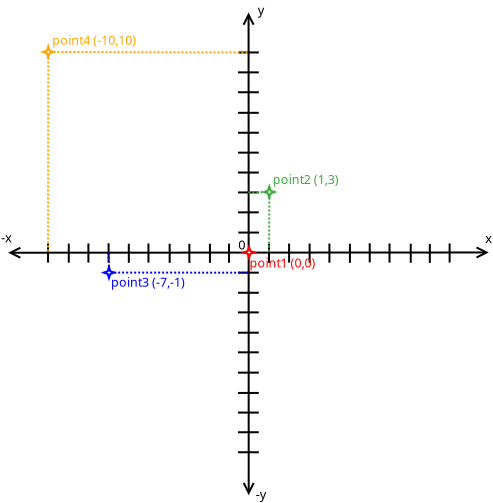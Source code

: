<?xml version="1.0" encoding="UTF-8"?>
<dia:diagram xmlns:dia="http://www.lysator.liu.se/~alla/dia/">
  <dia:layer name="Arrière-plan" visible="true" active="true">
    <dia:object type="Standard - Line" version="0" id="O0">
      <dia:attribute name="obj_pos">
        <dia:point val="37.997,-0.004"/>
      </dia:attribute>
      <dia:attribute name="obj_bb">
        <dia:rectangle val="37.666,-0.054;38.333,24.179"/>
      </dia:attribute>
      <dia:attribute name="conn_endpoints">
        <dia:point val="37.997,-0.004"/>
        <dia:point val="38.003,24.129"/>
      </dia:attribute>
      <dia:attribute name="numcp">
        <dia:int val="1"/>
      </dia:attribute>
      <dia:attribute name="start_arrow">
        <dia:enum val="1"/>
      </dia:attribute>
      <dia:attribute name="start_arrow_length">
        <dia:real val="0.5"/>
      </dia:attribute>
      <dia:attribute name="start_arrow_width">
        <dia:real val="0.5"/>
      </dia:attribute>
      <dia:attribute name="end_arrow">
        <dia:enum val="1"/>
      </dia:attribute>
      <dia:attribute name="end_arrow_length">
        <dia:real val="0.5"/>
      </dia:attribute>
      <dia:attribute name="end_arrow_width">
        <dia:real val="0.5"/>
      </dia:attribute>
    </dia:object>
    <dia:object type="Standard - Line" version="0" id="O1">
      <dia:attribute name="obj_pos">
        <dia:point val="50.005,11.995"/>
      </dia:attribute>
      <dia:attribute name="obj_bb">
        <dia:rectangle val="25.924,11.664;50.055,12.337"/>
      </dia:attribute>
      <dia:attribute name="conn_endpoints">
        <dia:point val="50.005,11.995"/>
        <dia:point val="25.975,12.007"/>
      </dia:attribute>
      <dia:attribute name="numcp">
        <dia:int val="1"/>
      </dia:attribute>
      <dia:attribute name="start_arrow">
        <dia:enum val="1"/>
      </dia:attribute>
      <dia:attribute name="start_arrow_length">
        <dia:real val="0.5"/>
      </dia:attribute>
      <dia:attribute name="start_arrow_width">
        <dia:real val="0.5"/>
      </dia:attribute>
      <dia:attribute name="end_arrow">
        <dia:enum val="1"/>
      </dia:attribute>
      <dia:attribute name="end_arrow_length">
        <dia:real val="0.5"/>
      </dia:attribute>
      <dia:attribute name="end_arrow_width">
        <dia:real val="0.5"/>
      </dia:attribute>
    </dia:object>
    <dia:object type="Standard - Line" version="0" id="O2">
      <dia:attribute name="obj_pos">
        <dia:point val="39.019,11.557"/>
      </dia:attribute>
      <dia:attribute name="obj_bb">
        <dia:rectangle val="38.969,11.507;39.069,12.561"/>
      </dia:attribute>
      <dia:attribute name="conn_endpoints">
        <dia:point val="39.019,11.557"/>
        <dia:point val="39.019,12.511"/>
      </dia:attribute>
      <dia:attribute name="numcp">
        <dia:int val="1"/>
      </dia:attribute>
    </dia:object>
    <dia:object type="Standard - Line" version="0" id="O3">
      <dia:attribute name="obj_pos">
        <dia:point val="40.023,11.55"/>
      </dia:attribute>
      <dia:attribute name="obj_bb">
        <dia:rectangle val="39.974,11.5;40.074,12.554"/>
      </dia:attribute>
      <dia:attribute name="conn_endpoints">
        <dia:point val="40.023,11.55"/>
        <dia:point val="40.023,12.504"/>
      </dia:attribute>
      <dia:attribute name="numcp">
        <dia:int val="1"/>
      </dia:attribute>
    </dia:object>
    <dia:object type="Standard - Line" version="0" id="O4">
      <dia:attribute name="obj_pos">
        <dia:point val="41.049,11.55"/>
      </dia:attribute>
      <dia:attribute name="obj_bb">
        <dia:rectangle val="40.999,11.5;41.099,12.554"/>
      </dia:attribute>
      <dia:attribute name="conn_endpoints">
        <dia:point val="41.049,11.55"/>
        <dia:point val="41.049,12.504"/>
      </dia:attribute>
      <dia:attribute name="numcp">
        <dia:int val="1"/>
      </dia:attribute>
    </dia:object>
    <dia:object type="Standard - Line" version="0" id="O5">
      <dia:attribute name="obj_pos">
        <dia:point val="42.039,11.55"/>
      </dia:attribute>
      <dia:attribute name="obj_bb">
        <dia:rectangle val="41.989,11.5;42.089,12.554"/>
      </dia:attribute>
      <dia:attribute name="conn_endpoints">
        <dia:point val="42.039,11.55"/>
        <dia:point val="42.039,12.504"/>
      </dia:attribute>
      <dia:attribute name="numcp">
        <dia:int val="1"/>
      </dia:attribute>
    </dia:object>
    <dia:object type="Standard - Line" version="0" id="O6">
      <dia:attribute name="obj_pos">
        <dia:point val="43.064,11.557"/>
      </dia:attribute>
      <dia:attribute name="obj_bb">
        <dia:rectangle val="43.014,11.507;43.114,12.562"/>
      </dia:attribute>
      <dia:attribute name="conn_endpoints">
        <dia:point val="43.064,11.557"/>
        <dia:point val="43.064,12.512"/>
      </dia:attribute>
      <dia:attribute name="numcp">
        <dia:int val="1"/>
      </dia:attribute>
    </dia:object>
    <dia:object type="Standard - Line" version="0" id="O7">
      <dia:attribute name="obj_pos">
        <dia:point val="44.054,11.536"/>
      </dia:attribute>
      <dia:attribute name="obj_bb">
        <dia:rectangle val="44.004,11.486;44.104,12.54"/>
      </dia:attribute>
      <dia:attribute name="conn_endpoints">
        <dia:point val="44.054,11.536"/>
        <dia:point val="44.054,12.49"/>
      </dia:attribute>
      <dia:attribute name="numcp">
        <dia:int val="1"/>
      </dia:attribute>
    </dia:object>
    <dia:object type="Standard - Line" version="0" id="O8">
      <dia:attribute name="obj_pos">
        <dia:point val="45.044,11.546"/>
      </dia:attribute>
      <dia:attribute name="obj_bb">
        <dia:rectangle val="44.994,11.496;45.094,12.551"/>
      </dia:attribute>
      <dia:attribute name="conn_endpoints">
        <dia:point val="45.044,11.546"/>
        <dia:point val="45.044,12.501"/>
      </dia:attribute>
      <dia:attribute name="numcp">
        <dia:int val="1"/>
      </dia:attribute>
    </dia:object>
    <dia:object type="Standard - Line" version="0" id="O9">
      <dia:attribute name="obj_pos">
        <dia:point val="46.105,11.557"/>
      </dia:attribute>
      <dia:attribute name="obj_bb">
        <dia:rectangle val="46.055,11.507;46.155,12.561"/>
      </dia:attribute>
      <dia:attribute name="conn_endpoints">
        <dia:point val="46.105,11.557"/>
        <dia:point val="46.105,12.511"/>
      </dia:attribute>
      <dia:attribute name="numcp">
        <dia:int val="1"/>
      </dia:attribute>
    </dia:object>
    <dia:object type="Standard - Line" version="0" id="O10">
      <dia:attribute name="obj_pos">
        <dia:point val="47.059,11.564"/>
      </dia:attribute>
      <dia:attribute name="obj_bb">
        <dia:rectangle val="47.009,11.514;47.109,12.569"/>
      </dia:attribute>
      <dia:attribute name="conn_endpoints">
        <dia:point val="47.059,11.564"/>
        <dia:point val="47.059,12.519"/>
      </dia:attribute>
      <dia:attribute name="numcp">
        <dia:int val="1"/>
      </dia:attribute>
    </dia:object>
    <dia:object type="Standard - Line" version="0" id="O11">
      <dia:attribute name="obj_pos">
        <dia:point val="48.049,11.543"/>
      </dia:attribute>
      <dia:attribute name="obj_bb">
        <dia:rectangle val="47.999,11.492;48.099,12.547"/>
      </dia:attribute>
      <dia:attribute name="conn_endpoints">
        <dia:point val="48.049,11.543"/>
        <dia:point val="48.049,12.497"/>
      </dia:attribute>
      <dia:attribute name="numcp">
        <dia:int val="1"/>
      </dia:attribute>
    </dia:object>
    <dia:object type="Standard - Line" version="0" id="O12">
      <dia:attribute name="obj_pos">
        <dia:point val="37.018,11.553"/>
      </dia:attribute>
      <dia:attribute name="obj_bb">
        <dia:rectangle val="36.968,11.503;37.068,12.558"/>
      </dia:attribute>
      <dia:attribute name="conn_endpoints">
        <dia:point val="37.018,11.553"/>
        <dia:point val="37.018,12.508"/>
      </dia:attribute>
      <dia:attribute name="numcp">
        <dia:int val="1"/>
      </dia:attribute>
    </dia:object>
    <dia:object type="Standard - Line" version="0" id="O13">
      <dia:attribute name="obj_pos">
        <dia:point val="36.064,11.558"/>
      </dia:attribute>
      <dia:attribute name="obj_bb">
        <dia:rectangle val="36.014,11.508;36.114,12.563"/>
      </dia:attribute>
      <dia:attribute name="conn_endpoints">
        <dia:point val="36.064,11.558"/>
        <dia:point val="36.064,12.513"/>
      </dia:attribute>
      <dia:attribute name="numcp">
        <dia:int val="1"/>
      </dia:attribute>
    </dia:object>
    <dia:object type="Standard - Line" version="0" id="O14">
      <dia:attribute name="obj_pos">
        <dia:point val="35.037,11.561"/>
      </dia:attribute>
      <dia:attribute name="obj_bb">
        <dia:rectangle val="34.987,11.511;35.087,12.565"/>
      </dia:attribute>
      <dia:attribute name="conn_endpoints">
        <dia:point val="35.037,11.561"/>
        <dia:point val="35.037,12.515"/>
      </dia:attribute>
      <dia:attribute name="numcp">
        <dia:int val="1"/>
      </dia:attribute>
    </dia:object>
    <dia:object type="Standard - Line" version="0" id="O15">
      <dia:attribute name="obj_pos">
        <dia:point val="34.051,11.558"/>
      </dia:attribute>
      <dia:attribute name="obj_bb">
        <dia:rectangle val="34.002,11.508;34.102,12.563"/>
      </dia:attribute>
      <dia:attribute name="conn_endpoints">
        <dia:point val="34.051,11.558"/>
        <dia:point val="34.051,12.513"/>
      </dia:attribute>
      <dia:attribute name="numcp">
        <dia:int val="1"/>
      </dia:attribute>
    </dia:object>
    <dia:object type="Standard - Line" version="0" id="O16">
      <dia:attribute name="obj_pos">
        <dia:point val="32.99,11.546"/>
      </dia:attribute>
      <dia:attribute name="obj_bb">
        <dia:rectangle val="32.94,11.496;33.04,12.55"/>
      </dia:attribute>
      <dia:attribute name="conn_endpoints">
        <dia:point val="32.99,11.546"/>
        <dia:point val="32.99,12.5"/>
      </dia:attribute>
      <dia:attribute name="numcp">
        <dia:int val="1"/>
      </dia:attribute>
    </dia:object>
    <dia:object type="Standard - Line" version="0" id="O17">
      <dia:attribute name="obj_pos">
        <dia:point val="32.009,11.557"/>
      </dia:attribute>
      <dia:attribute name="obj_bb">
        <dia:rectangle val="31.959,11.507;32.059,12.562"/>
      </dia:attribute>
      <dia:attribute name="conn_endpoints">
        <dia:point val="32.009,11.557"/>
        <dia:point val="32.009,12.512"/>
      </dia:attribute>
      <dia:attribute name="numcp">
        <dia:int val="1"/>
      </dia:attribute>
    </dia:object>
    <dia:object type="Standard - Line" version="0" id="O18">
      <dia:attribute name="obj_pos">
        <dia:point val="30.998,11.536"/>
      </dia:attribute>
      <dia:attribute name="obj_bb">
        <dia:rectangle val="30.948,11.486;31.048,12.541"/>
      </dia:attribute>
      <dia:attribute name="conn_endpoints">
        <dia:point val="30.998,11.536"/>
        <dia:point val="30.998,12.491"/>
      </dia:attribute>
      <dia:attribute name="numcp">
        <dia:int val="1"/>
      </dia:attribute>
    </dia:object>
    <dia:object type="Standard - Line" version="0" id="O19">
      <dia:attribute name="obj_pos">
        <dia:point val="29.988,11.545"/>
      </dia:attribute>
      <dia:attribute name="obj_bb">
        <dia:rectangle val="29.938,11.495;30.038,12.55"/>
      </dia:attribute>
      <dia:attribute name="conn_endpoints">
        <dia:point val="29.988,11.545"/>
        <dia:point val="29.988,12.5"/>
      </dia:attribute>
      <dia:attribute name="numcp">
        <dia:int val="1"/>
      </dia:attribute>
    </dia:object>
    <dia:object type="Standard - Line" version="0" id="O20">
      <dia:attribute name="obj_pos">
        <dia:point val="29.006,11.552"/>
      </dia:attribute>
      <dia:attribute name="obj_bb">
        <dia:rectangle val="28.956,11.502;29.056,12.556"/>
      </dia:attribute>
      <dia:attribute name="conn_endpoints">
        <dia:point val="29.006,11.552"/>
        <dia:point val="29.006,12.506"/>
      </dia:attribute>
      <dia:attribute name="numcp">
        <dia:int val="1"/>
      </dia:attribute>
    </dia:object>
    <dia:object type="Standard - Line" version="0" id="O21">
      <dia:attribute name="obj_pos">
        <dia:point val="27.97,11.548"/>
      </dia:attribute>
      <dia:attribute name="obj_bb">
        <dia:rectangle val="27.92,11.498;28.02,12.552"/>
      </dia:attribute>
      <dia:attribute name="conn_endpoints">
        <dia:point val="27.97,11.548"/>
        <dia:point val="27.97,12.502"/>
      </dia:attribute>
      <dia:attribute name="numcp">
        <dia:int val="1"/>
      </dia:attribute>
    </dia:object>
    <dia:object type="Standard - Line" version="0" id="O22">
      <dia:attribute name="obj_pos">
        <dia:point val="37.484,10.999"/>
      </dia:attribute>
      <dia:attribute name="obj_bb">
        <dia:rectangle val="37.434,10.949;38.571,11.049"/>
      </dia:attribute>
      <dia:attribute name="conn_endpoints">
        <dia:point val="37.484,10.999"/>
        <dia:point val="38.521,10.999"/>
      </dia:attribute>
      <dia:attribute name="numcp">
        <dia:int val="1"/>
      </dia:attribute>
    </dia:object>
    <dia:object type="Standard - Line" version="0" id="O23">
      <dia:attribute name="obj_pos">
        <dia:point val="37.469,9.989"/>
      </dia:attribute>
      <dia:attribute name="obj_bb">
        <dia:rectangle val="37.419,9.939;38.556,10.039"/>
      </dia:attribute>
      <dia:attribute name="conn_endpoints">
        <dia:point val="37.469,9.989"/>
        <dia:point val="38.507,9.989"/>
      </dia:attribute>
      <dia:attribute name="numcp">
        <dia:int val="1"/>
      </dia:attribute>
    </dia:object>
    <dia:object type="Standard - Line" version="0" id="O24">
      <dia:attribute name="obj_pos">
        <dia:point val="37.469,8.993"/>
      </dia:attribute>
      <dia:attribute name="obj_bb">
        <dia:rectangle val="37.419,8.943;38.556,9.043"/>
      </dia:attribute>
      <dia:attribute name="conn_endpoints">
        <dia:point val="37.469,8.993"/>
        <dia:point val="38.507,8.993"/>
      </dia:attribute>
      <dia:attribute name="numcp">
        <dia:int val="1"/>
      </dia:attribute>
    </dia:object>
    <dia:object type="Standard - Line" version="0" id="O25">
      <dia:attribute name="obj_pos">
        <dia:point val="37.469,7.998"/>
      </dia:attribute>
      <dia:attribute name="obj_bb">
        <dia:rectangle val="37.419,7.948;38.556,8.048"/>
      </dia:attribute>
      <dia:attribute name="conn_endpoints">
        <dia:point val="37.469,7.998"/>
        <dia:point val="38.507,7.998"/>
      </dia:attribute>
      <dia:attribute name="numcp">
        <dia:int val="1"/>
      </dia:attribute>
    </dia:object>
    <dia:object type="Standard - Line" version="0" id="O26">
      <dia:attribute name="obj_pos">
        <dia:point val="37.469,7.003"/>
      </dia:attribute>
      <dia:attribute name="obj_bb">
        <dia:rectangle val="37.419,6.953;38.556,7.053"/>
      </dia:attribute>
      <dia:attribute name="conn_endpoints">
        <dia:point val="37.469,7.003"/>
        <dia:point val="38.507,7.003"/>
      </dia:attribute>
      <dia:attribute name="numcp">
        <dia:int val="1"/>
      </dia:attribute>
    </dia:object>
    <dia:object type="Standard - Line" version="0" id="O27">
      <dia:attribute name="obj_pos">
        <dia:point val="37.469,6.008"/>
      </dia:attribute>
      <dia:attribute name="obj_bb">
        <dia:rectangle val="37.419,5.958;38.556,6.058"/>
      </dia:attribute>
      <dia:attribute name="conn_endpoints">
        <dia:point val="37.469,6.008"/>
        <dia:point val="38.507,6.008"/>
      </dia:attribute>
      <dia:attribute name="numcp">
        <dia:int val="1"/>
      </dia:attribute>
    </dia:object>
    <dia:object type="Standard - Line" version="0" id="O28">
      <dia:attribute name="obj_pos">
        <dia:point val="37.469,5.012"/>
      </dia:attribute>
      <dia:attribute name="obj_bb">
        <dia:rectangle val="37.419,4.962;38.556,5.062"/>
      </dia:attribute>
      <dia:attribute name="conn_endpoints">
        <dia:point val="37.469,5.012"/>
        <dia:point val="38.507,5.012"/>
      </dia:attribute>
      <dia:attribute name="numcp">
        <dia:int val="1"/>
      </dia:attribute>
    </dia:object>
    <dia:object type="Standard - Line" version="0" id="O29">
      <dia:attribute name="obj_pos">
        <dia:point val="37.469,3.984"/>
      </dia:attribute>
      <dia:attribute name="obj_bb">
        <dia:rectangle val="37.419,3.934;38.556,4.034"/>
      </dia:attribute>
      <dia:attribute name="conn_endpoints">
        <dia:point val="37.469,3.984"/>
        <dia:point val="38.507,3.984"/>
      </dia:attribute>
      <dia:attribute name="numcp">
        <dia:int val="1"/>
      </dia:attribute>
    </dia:object>
    <dia:object type="Standard - Line" version="0" id="O30">
      <dia:attribute name="obj_pos">
        <dia:point val="37.469,2.989"/>
      </dia:attribute>
      <dia:attribute name="obj_bb">
        <dia:rectangle val="37.419,2.939;38.556,3.039"/>
      </dia:attribute>
      <dia:attribute name="conn_endpoints">
        <dia:point val="37.469,2.989"/>
        <dia:point val="38.507,2.989"/>
      </dia:attribute>
      <dia:attribute name="numcp">
        <dia:int val="1"/>
      </dia:attribute>
    </dia:object>
    <dia:object type="Standard - Line" version="0" id="O31">
      <dia:attribute name="obj_pos">
        <dia:point val="37.469,1.994"/>
      </dia:attribute>
      <dia:attribute name="obj_bb">
        <dia:rectangle val="37.419,1.944;38.556,2.044"/>
      </dia:attribute>
      <dia:attribute name="conn_endpoints">
        <dia:point val="37.469,1.994"/>
        <dia:point val="38.507,1.994"/>
      </dia:attribute>
      <dia:attribute name="numcp">
        <dia:int val="1"/>
      </dia:attribute>
    </dia:object>
    <dia:object type="Standard - Line" version="0" id="O32">
      <dia:attribute name="obj_pos">
        <dia:point val="37.469,13.004"/>
      </dia:attribute>
      <dia:attribute name="obj_bb">
        <dia:rectangle val="37.419,12.954;38.556,13.054"/>
      </dia:attribute>
      <dia:attribute name="conn_endpoints">
        <dia:point val="37.469,13.004"/>
        <dia:point val="38.507,13.004"/>
      </dia:attribute>
      <dia:attribute name="numcp">
        <dia:int val="1"/>
      </dia:attribute>
    </dia:object>
    <dia:object type="Standard - Line" version="0" id="O33">
      <dia:attribute name="obj_pos">
        <dia:point val="37.469,14.009"/>
      </dia:attribute>
      <dia:attribute name="obj_bb">
        <dia:rectangle val="37.419,13.959;38.556,14.059"/>
      </dia:attribute>
      <dia:attribute name="conn_endpoints">
        <dia:point val="37.469,14.009"/>
        <dia:point val="38.507,14.009"/>
      </dia:attribute>
      <dia:attribute name="numcp">
        <dia:int val="1"/>
      </dia:attribute>
    </dia:object>
    <dia:object type="Standard - Line" version="0" id="O34">
      <dia:attribute name="obj_pos">
        <dia:point val="37.469,14.991"/>
      </dia:attribute>
      <dia:attribute name="obj_bb">
        <dia:rectangle val="37.419,14.941;38.556,15.041"/>
      </dia:attribute>
      <dia:attribute name="conn_endpoints">
        <dia:point val="37.469,14.991"/>
        <dia:point val="38.507,14.991"/>
      </dia:attribute>
      <dia:attribute name="numcp">
        <dia:int val="1"/>
      </dia:attribute>
    </dia:object>
    <dia:object type="Standard - Line" version="0" id="O35">
      <dia:attribute name="obj_pos">
        <dia:point val="37.469,16.006"/>
      </dia:attribute>
      <dia:attribute name="obj_bb">
        <dia:rectangle val="37.419,15.956;38.556,16.056"/>
      </dia:attribute>
      <dia:attribute name="conn_endpoints">
        <dia:point val="37.469,16.006"/>
        <dia:point val="38.507,16.006"/>
      </dia:attribute>
      <dia:attribute name="numcp">
        <dia:int val="1"/>
      </dia:attribute>
    </dia:object>
    <dia:object type="Standard - Line" version="0" id="O36">
      <dia:attribute name="obj_pos">
        <dia:point val="37.469,16.988"/>
      </dia:attribute>
      <dia:attribute name="obj_bb">
        <dia:rectangle val="37.419,16.938;38.556,17.038"/>
      </dia:attribute>
      <dia:attribute name="conn_endpoints">
        <dia:point val="37.469,16.988"/>
        <dia:point val="38.507,16.988"/>
      </dia:attribute>
      <dia:attribute name="numcp">
        <dia:int val="1"/>
      </dia:attribute>
    </dia:object>
    <dia:object type="Standard - Line" version="0" id="O37">
      <dia:attribute name="obj_pos">
        <dia:point val="37.469,18.003"/>
      </dia:attribute>
      <dia:attribute name="obj_bb">
        <dia:rectangle val="37.419,17.953;38.556,18.053"/>
      </dia:attribute>
      <dia:attribute name="conn_endpoints">
        <dia:point val="37.469,18.003"/>
        <dia:point val="38.507,18.003"/>
      </dia:attribute>
      <dia:attribute name="numcp">
        <dia:int val="1"/>
      </dia:attribute>
    </dia:object>
    <dia:object type="Standard - Line" version="0" id="O38">
      <dia:attribute name="obj_pos">
        <dia:point val="37.469,19.018"/>
      </dia:attribute>
      <dia:attribute name="obj_bb">
        <dia:rectangle val="37.419,18.968;38.556,19.068"/>
      </dia:attribute>
      <dia:attribute name="conn_endpoints">
        <dia:point val="37.469,19.018"/>
        <dia:point val="38.507,19.018"/>
      </dia:attribute>
      <dia:attribute name="numcp">
        <dia:int val="1"/>
      </dia:attribute>
    </dia:object>
    <dia:object type="Standard - Line" version="0" id="O39">
      <dia:attribute name="obj_pos">
        <dia:point val="37.469,20.0"/>
      </dia:attribute>
      <dia:attribute name="obj_bb">
        <dia:rectangle val="37.419,19.95;38.556,20.05"/>
      </dia:attribute>
      <dia:attribute name="conn_endpoints">
        <dia:point val="37.469,20.0"/>
        <dia:point val="38.507,20.0"/>
      </dia:attribute>
      <dia:attribute name="numcp">
        <dia:int val="1"/>
      </dia:attribute>
    </dia:object>
    <dia:object type="Standard - Line" version="0" id="O40">
      <dia:attribute name="obj_pos">
        <dia:point val="37.469,20.983"/>
      </dia:attribute>
      <dia:attribute name="obj_bb">
        <dia:rectangle val="37.419,20.933;38.556,21.033"/>
      </dia:attribute>
      <dia:attribute name="conn_endpoints">
        <dia:point val="37.469,20.983"/>
        <dia:point val="38.507,20.983"/>
      </dia:attribute>
      <dia:attribute name="numcp">
        <dia:int val="1"/>
      </dia:attribute>
    </dia:object>
    <dia:object type="Standard - Line" version="0" id="O41">
      <dia:attribute name="obj_pos">
        <dia:point val="37.469,21.984"/>
      </dia:attribute>
      <dia:attribute name="obj_bb">
        <dia:rectangle val="37.419,21.934;38.556,22.034"/>
      </dia:attribute>
      <dia:attribute name="conn_endpoints">
        <dia:point val="37.469,21.984"/>
        <dia:point val="38.507,21.984"/>
      </dia:attribute>
      <dia:attribute name="numcp">
        <dia:int val="1"/>
      </dia:attribute>
    </dia:object>
    <dia:object type="Standard - Text" version="1" id="O42">
      <dia:attribute name="obj_pos">
        <dia:point val="49.836,11.518"/>
      </dia:attribute>
      <dia:attribute name="obj_bb">
        <dia:rectangle val="49.836,10.923;50.216,11.67"/>
      </dia:attribute>
      <dia:attribute name="text">
        <dia:composite type="text">
          <dia:attribute name="string">
            <dia:string>#x#</dia:string>
          </dia:attribute>
          <dia:attribute name="font">
            <dia:font family="sans" style="0" name="Helvetica"/>
          </dia:attribute>
          <dia:attribute name="height">
            <dia:real val="0.8"/>
          </dia:attribute>
          <dia:attribute name="pos">
            <dia:point val="49.836,11.518"/>
          </dia:attribute>
          <dia:attribute name="color">
            <dia:color val="#000000"/>
          </dia:attribute>
          <dia:attribute name="alignment">
            <dia:enum val="0"/>
          </dia:attribute>
        </dia:composite>
      </dia:attribute>
      <dia:attribute name="valign">
        <dia:enum val="3"/>
      </dia:attribute>
    </dia:object>
    <dia:object type="Standard - Text" version="1" id="O43">
      <dia:attribute name="obj_pos">
        <dia:point val="38.456,0.106"/>
      </dia:attribute>
      <dia:attribute name="obj_bb">
        <dia:rectangle val="38.456,-0.489;38.837,0.258"/>
      </dia:attribute>
      <dia:attribute name="text">
        <dia:composite type="text">
          <dia:attribute name="string">
            <dia:string>#y#</dia:string>
          </dia:attribute>
          <dia:attribute name="font">
            <dia:font family="sans" style="0" name="Helvetica"/>
          </dia:attribute>
          <dia:attribute name="height">
            <dia:real val="0.8"/>
          </dia:attribute>
          <dia:attribute name="pos">
            <dia:point val="38.456,0.106"/>
          </dia:attribute>
          <dia:attribute name="color">
            <dia:color val="#000000"/>
          </dia:attribute>
          <dia:attribute name="alignment">
            <dia:enum val="0"/>
          </dia:attribute>
        </dia:composite>
      </dia:attribute>
      <dia:attribute name="valign">
        <dia:enum val="3"/>
      </dia:attribute>
    </dia:object>
    <dia:object type="Standard - Text" version="1" id="O44">
      <dia:attribute name="obj_pos">
        <dia:point val="37.484,11.842"/>
      </dia:attribute>
      <dia:attribute name="obj_bb">
        <dia:rectangle val="37.484,11.247;37.891,11.994"/>
      </dia:attribute>
      <dia:attribute name="text">
        <dia:composite type="text">
          <dia:attribute name="string">
            <dia:string>#0#</dia:string>
          </dia:attribute>
          <dia:attribute name="font">
            <dia:font family="sans" style="0" name="Helvetica"/>
          </dia:attribute>
          <dia:attribute name="height">
            <dia:real val="0.8"/>
          </dia:attribute>
          <dia:attribute name="pos">
            <dia:point val="37.484,11.842"/>
          </dia:attribute>
          <dia:attribute name="color">
            <dia:color val="#000000"/>
          </dia:attribute>
          <dia:attribute name="alignment">
            <dia:enum val="0"/>
          </dia:attribute>
        </dia:composite>
      </dia:attribute>
      <dia:attribute name="valign">
        <dia:enum val="3"/>
      </dia:attribute>
    </dia:object>
    <dia:object type="Standard - Text" version="1" id="O45">
      <dia:attribute name="obj_pos">
        <dia:point val="38.359,24.324"/>
      </dia:attribute>
      <dia:attribute name="obj_bb">
        <dia:rectangle val="38.359,23.729;38.959,24.476"/>
      </dia:attribute>
      <dia:attribute name="text">
        <dia:composite type="text">
          <dia:attribute name="string">
            <dia:string>#-y#</dia:string>
          </dia:attribute>
          <dia:attribute name="font">
            <dia:font family="sans" style="0" name="Helvetica"/>
          </dia:attribute>
          <dia:attribute name="height">
            <dia:real val="0.8"/>
          </dia:attribute>
          <dia:attribute name="pos">
            <dia:point val="38.359,24.324"/>
          </dia:attribute>
          <dia:attribute name="color">
            <dia:color val="#000000"/>
          </dia:attribute>
          <dia:attribute name="alignment">
            <dia:enum val="0"/>
          </dia:attribute>
        </dia:composite>
      </dia:attribute>
      <dia:attribute name="valign">
        <dia:enum val="3"/>
      </dia:attribute>
    </dia:object>
    <dia:object type="Standard - Text" version="1" id="O46">
      <dia:attribute name="obj_pos">
        <dia:point val="25.618,11.485"/>
      </dia:attribute>
      <dia:attribute name="obj_bb">
        <dia:rectangle val="25.618,10.89;26.228,11.638"/>
      </dia:attribute>
      <dia:attribute name="text">
        <dia:composite type="text">
          <dia:attribute name="string">
            <dia:string>#-x#</dia:string>
          </dia:attribute>
          <dia:attribute name="font">
            <dia:font family="sans" style="0" name="Helvetica"/>
          </dia:attribute>
          <dia:attribute name="height">
            <dia:real val="0.8"/>
          </dia:attribute>
          <dia:attribute name="pos">
            <dia:point val="25.618,11.485"/>
          </dia:attribute>
          <dia:attribute name="color">
            <dia:color val="#000000"/>
          </dia:attribute>
          <dia:attribute name="alignment">
            <dia:enum val="0"/>
          </dia:attribute>
        </dia:composite>
      </dia:attribute>
      <dia:attribute name="valign">
        <dia:enum val="3"/>
      </dia:attribute>
    </dia:object>
    <dia:object type="Geometric - Four Point Star" version="1" id="O47">
      <dia:attribute name="obj_pos">
        <dia:point val="38.773,8.697"/>
      </dia:attribute>
      <dia:attribute name="obj_bb">
        <dia:rectangle val="38.623,8.53;39.442,9.415"/>
      </dia:attribute>
      <dia:attribute name="meta">
        <dia:composite type="dict"/>
      </dia:attribute>
      <dia:attribute name="elem_corner">
        <dia:point val="38.773,8.697"/>
      </dia:attribute>
      <dia:attribute name="elem_width">
        <dia:real val="0.519"/>
      </dia:attribute>
      <dia:attribute name="elem_height">
        <dia:real val="0.551"/>
      </dia:attribute>
      <dia:attribute name="line_width">
        <dia:real val="0.1"/>
      </dia:attribute>
      <dia:attribute name="line_colour">
        <dia:color val="#3da93d"/>
      </dia:attribute>
      <dia:attribute name="fill_colour">
        <dia:color val="#ffffff"/>
      </dia:attribute>
      <dia:attribute name="show_background">
        <dia:boolean val="true"/>
      </dia:attribute>
      <dia:attribute name="line_style">
        <dia:enum val="0"/>
        <dia:real val="1"/>
      </dia:attribute>
      <dia:attribute name="flip_horizontal">
        <dia:boolean val="false"/>
      </dia:attribute>
      <dia:attribute name="flip_vertical">
        <dia:boolean val="false"/>
      </dia:attribute>
      <dia:attribute name="subscale">
        <dia:real val="1"/>
      </dia:attribute>
    </dia:object>
    <dia:object type="Geometric - Four Point Star" version="1" id="O48">
      <dia:attribute name="obj_pos">
        <dia:point val="30.758,12.725"/>
      </dia:attribute>
      <dia:attribute name="obj_bb">
        <dia:rectangle val="30.608,12.558;31.426,13.443"/>
      </dia:attribute>
      <dia:attribute name="meta">
        <dia:composite type="dict"/>
      </dia:attribute>
      <dia:attribute name="elem_corner">
        <dia:point val="30.758,12.725"/>
      </dia:attribute>
      <dia:attribute name="elem_width">
        <dia:real val="0.519"/>
      </dia:attribute>
      <dia:attribute name="elem_height">
        <dia:real val="0.551"/>
      </dia:attribute>
      <dia:attribute name="line_width">
        <dia:real val="0.1"/>
      </dia:attribute>
      <dia:attribute name="line_colour">
        <dia:color val="#0000ff"/>
      </dia:attribute>
      <dia:attribute name="fill_colour">
        <dia:color val="#ffffff"/>
      </dia:attribute>
      <dia:attribute name="show_background">
        <dia:boolean val="true"/>
      </dia:attribute>
      <dia:attribute name="line_style">
        <dia:enum val="0"/>
        <dia:real val="1"/>
      </dia:attribute>
      <dia:attribute name="flip_horizontal">
        <dia:boolean val="false"/>
      </dia:attribute>
      <dia:attribute name="flip_vertical">
        <dia:boolean val="false"/>
      </dia:attribute>
      <dia:attribute name="subscale">
        <dia:real val="1"/>
      </dia:attribute>
    </dia:object>
    <dia:object type="Geometric - Four Point Star" version="1" id="O49">
      <dia:attribute name="obj_pos">
        <dia:point val="27.72,1.694"/>
      </dia:attribute>
      <dia:attribute name="obj_bb">
        <dia:rectangle val="27.571,1.527;28.389,2.412"/>
      </dia:attribute>
      <dia:attribute name="meta">
        <dia:composite type="dict"/>
      </dia:attribute>
      <dia:attribute name="elem_corner">
        <dia:point val="27.72,1.694"/>
      </dia:attribute>
      <dia:attribute name="elem_width">
        <dia:real val="0.519"/>
      </dia:attribute>
      <dia:attribute name="elem_height">
        <dia:real val="0.551"/>
      </dia:attribute>
      <dia:attribute name="line_width">
        <dia:real val="0.1"/>
      </dia:attribute>
      <dia:attribute name="line_colour">
        <dia:color val="#ffa500"/>
      </dia:attribute>
      <dia:attribute name="fill_colour">
        <dia:color val="#ffffff"/>
      </dia:attribute>
      <dia:attribute name="show_background">
        <dia:boolean val="true"/>
      </dia:attribute>
      <dia:attribute name="line_style">
        <dia:enum val="0"/>
        <dia:real val="1"/>
      </dia:attribute>
      <dia:attribute name="flip_horizontal">
        <dia:boolean val="false"/>
      </dia:attribute>
      <dia:attribute name="flip_vertical">
        <dia:boolean val="false"/>
      </dia:attribute>
      <dia:attribute name="subscale">
        <dia:real val="1"/>
      </dia:attribute>
    </dia:object>
    <dia:object type="Geometric - Four Point Star" version="1" id="O50">
      <dia:attribute name="obj_pos">
        <dia:point val="37.763,11.714"/>
      </dia:attribute>
      <dia:attribute name="obj_bb">
        <dia:rectangle val="37.614,11.547;38.432,12.432"/>
      </dia:attribute>
      <dia:attribute name="meta">
        <dia:composite type="dict"/>
      </dia:attribute>
      <dia:attribute name="elem_corner">
        <dia:point val="37.763,11.714"/>
      </dia:attribute>
      <dia:attribute name="elem_width">
        <dia:real val="0.519"/>
      </dia:attribute>
      <dia:attribute name="elem_height">
        <dia:real val="0.551"/>
      </dia:attribute>
      <dia:attribute name="line_width">
        <dia:real val="0.1"/>
      </dia:attribute>
      <dia:attribute name="line_colour">
        <dia:color val="#ff0000"/>
      </dia:attribute>
      <dia:attribute name="fill_colour">
        <dia:color val="#ffffff"/>
      </dia:attribute>
      <dia:attribute name="show_background">
        <dia:boolean val="true"/>
      </dia:attribute>
      <dia:attribute name="line_style">
        <dia:enum val="0"/>
        <dia:real val="1"/>
      </dia:attribute>
      <dia:attribute name="flip_horizontal">
        <dia:boolean val="false"/>
      </dia:attribute>
      <dia:attribute name="flip_vertical">
        <dia:boolean val="false"/>
      </dia:attribute>
      <dia:attribute name="subscale">
        <dia:real val="1"/>
      </dia:attribute>
    </dia:object>
    <dia:object type="Standard - Text" version="1" id="O51">
      <dia:attribute name="obj_pos">
        <dia:point val="39.207,8.571"/>
      </dia:attribute>
      <dia:attribute name="obj_bb">
        <dia:rectangle val="39.207,7.994;42.854,8.719"/>
      </dia:attribute>
      <dia:attribute name="text">
        <dia:composite type="text">
          <dia:attribute name="string">
            <dia:string>#point2 (1,3)#</dia:string>
          </dia:attribute>
          <dia:attribute name="font">
            <dia:font family="sans" style="0" name="Helvetica"/>
          </dia:attribute>
          <dia:attribute name="height">
            <dia:real val="0.776"/>
          </dia:attribute>
          <dia:attribute name="pos">
            <dia:point val="39.207,8.571"/>
          </dia:attribute>
          <dia:attribute name="color">
            <dia:color val="#3da93d"/>
          </dia:attribute>
          <dia:attribute name="alignment">
            <dia:enum val="0"/>
          </dia:attribute>
        </dia:composite>
      </dia:attribute>
      <dia:attribute name="valign">
        <dia:enum val="3"/>
      </dia:attribute>
    </dia:object>
    <dia:object type="Standard - Text" version="1" id="O52">
      <dia:attribute name="obj_pos">
        <dia:point val="31.112,13.707"/>
      </dia:attribute>
      <dia:attribute name="obj_bb">
        <dia:rectangle val="31.112,13.13;35.21,13.855"/>
      </dia:attribute>
      <dia:attribute name="text">
        <dia:composite type="text">
          <dia:attribute name="string">
            <dia:string>#point3 (-7,-1)#</dia:string>
          </dia:attribute>
          <dia:attribute name="font">
            <dia:font family="sans" style="0" name="Helvetica"/>
          </dia:attribute>
          <dia:attribute name="height">
            <dia:real val="0.776"/>
          </dia:attribute>
          <dia:attribute name="pos">
            <dia:point val="31.112,13.707"/>
          </dia:attribute>
          <dia:attribute name="color">
            <dia:color val="#0000ff"/>
          </dia:attribute>
          <dia:attribute name="alignment">
            <dia:enum val="0"/>
          </dia:attribute>
        </dia:composite>
      </dia:attribute>
      <dia:attribute name="valign">
        <dia:enum val="3"/>
      </dia:attribute>
    </dia:object>
    <dia:object type="Standard - Text" version="1" id="O53">
      <dia:attribute name="obj_pos">
        <dia:point val="28.182,1.604"/>
      </dia:attribute>
      <dia:attribute name="obj_bb">
        <dia:rectangle val="28.182,1.027;32.845,1.752"/>
      </dia:attribute>
      <dia:attribute name="text">
        <dia:composite type="text">
          <dia:attribute name="string">
            <dia:string>#point4 (-10,10)#</dia:string>
          </dia:attribute>
          <dia:attribute name="font">
            <dia:font family="sans" style="0" name="Helvetica"/>
          </dia:attribute>
          <dia:attribute name="height">
            <dia:real val="0.776"/>
          </dia:attribute>
          <dia:attribute name="pos">
            <dia:point val="28.182,1.604"/>
          </dia:attribute>
          <dia:attribute name="color">
            <dia:color val="#ffa500"/>
          </dia:attribute>
          <dia:attribute name="alignment">
            <dia:enum val="0"/>
          </dia:attribute>
        </dia:composite>
      </dia:attribute>
      <dia:attribute name="valign">
        <dia:enum val="3"/>
      </dia:attribute>
    </dia:object>
    <dia:object type="Standard - Text" version="1" id="O54">
      <dia:attribute name="obj_pos">
        <dia:point val="38.045,12.751"/>
      </dia:attribute>
      <dia:attribute name="obj_bb">
        <dia:rectangle val="38.045,12.174;41.692,12.899"/>
      </dia:attribute>
      <dia:attribute name="text">
        <dia:composite type="text">
          <dia:attribute name="string">
            <dia:string>#point1 (0,0)#</dia:string>
          </dia:attribute>
          <dia:attribute name="font">
            <dia:font family="sans" style="0" name="Helvetica"/>
          </dia:attribute>
          <dia:attribute name="height">
            <dia:real val="0.776"/>
          </dia:attribute>
          <dia:attribute name="pos">
            <dia:point val="38.045,12.751"/>
          </dia:attribute>
          <dia:attribute name="color">
            <dia:color val="#ff0000"/>
          </dia:attribute>
          <dia:attribute name="alignment">
            <dia:enum val="0"/>
          </dia:attribute>
        </dia:composite>
      </dia:attribute>
      <dia:attribute name="valign">
        <dia:enum val="3"/>
      </dia:attribute>
    </dia:object>
    <dia:object type="Standard - Line" version="0" id="O55">
      <dia:attribute name="obj_pos">
        <dia:point val="27.98,2.245"/>
      </dia:attribute>
      <dia:attribute name="obj_bb">
        <dia:rectangle val="27.92,2.195;28.03,12.075"/>
      </dia:attribute>
      <dia:attribute name="conn_endpoints">
        <dia:point val="27.98,2.245"/>
        <dia:point val="27.97,12.025"/>
      </dia:attribute>
      <dia:attribute name="numcp">
        <dia:int val="1"/>
      </dia:attribute>
      <dia:attribute name="line_color">
        <dia:color val="#ffa500"/>
      </dia:attribute>
      <dia:attribute name="line_width">
        <dia:real val="0.1"/>
      </dia:attribute>
      <dia:attribute name="line_style">
        <dia:enum val="4"/>
      </dia:attribute>
      <dia:connections>
        <dia:connection handle="0" to="O49" connection="6"/>
        <dia:connection handle="1" to="O21" connection="0"/>
      </dia:connections>
    </dia:object>
    <dia:object type="Standard - Line" version="0" id="O56">
      <dia:attribute name="obj_pos">
        <dia:point val="28.239,1.969"/>
      </dia:attribute>
      <dia:attribute name="obj_bb">
        <dia:rectangle val="28.189,1.919;38.038,2.044"/>
      </dia:attribute>
      <dia:attribute name="conn_endpoints">
        <dia:point val="28.239,1.969"/>
        <dia:point val="37.988,1.994"/>
      </dia:attribute>
      <dia:attribute name="numcp">
        <dia:int val="1"/>
      </dia:attribute>
      <dia:attribute name="line_color">
        <dia:color val="#ffa500"/>
      </dia:attribute>
      <dia:attribute name="line_width">
        <dia:real val="0.1"/>
      </dia:attribute>
      <dia:attribute name="line_style">
        <dia:enum val="4"/>
      </dia:attribute>
      <dia:connections>
        <dia:connection handle="0" to="O49" connection="4"/>
        <dia:connection handle="1" to="O31" connection="0"/>
      </dia:connections>
    </dia:object>
    <dia:object type="Standard - Line" version="0" id="O57">
      <dia:attribute name="obj_pos">
        <dia:point val="30.998,12.014"/>
      </dia:attribute>
      <dia:attribute name="obj_bb">
        <dia:rectangle val="30.947,11.962;31.069,12.777"/>
      </dia:attribute>
      <dia:attribute name="conn_endpoints">
        <dia:point val="30.998,12.014"/>
        <dia:point val="31.017,12.725"/>
      </dia:attribute>
      <dia:attribute name="numcp">
        <dia:int val="1"/>
      </dia:attribute>
      <dia:attribute name="line_color">
        <dia:color val="#0000ff"/>
      </dia:attribute>
      <dia:attribute name="line_width">
        <dia:real val="0.1"/>
      </dia:attribute>
      <dia:attribute name="line_style">
        <dia:enum val="4"/>
      </dia:attribute>
      <dia:connections>
        <dia:connection handle="0" to="O18" connection="0"/>
        <dia:connection handle="1" to="O48" connection="2"/>
      </dia:connections>
    </dia:object>
    <dia:object type="Standard - Line" version="0" id="O58">
      <dia:attribute name="obj_pos">
        <dia:point val="31.276,13.001"/>
      </dia:attribute>
      <dia:attribute name="obj_bb">
        <dia:rectangle val="31.227,12.951;38.038,13.054"/>
      </dia:attribute>
      <dia:attribute name="conn_endpoints">
        <dia:point val="31.276,13.001"/>
        <dia:point val="37.988,13.004"/>
      </dia:attribute>
      <dia:attribute name="numcp">
        <dia:int val="1"/>
      </dia:attribute>
      <dia:attribute name="line_color">
        <dia:color val="#0000ff"/>
      </dia:attribute>
      <dia:attribute name="line_width">
        <dia:real val="0.1"/>
      </dia:attribute>
      <dia:attribute name="line_style">
        <dia:enum val="4"/>
      </dia:attribute>
      <dia:connections>
        <dia:connection handle="0" to="O48" connection="4"/>
        <dia:connection handle="1" to="O32" connection="0"/>
      </dia:connections>
    </dia:object>
    <dia:object type="Standard - Line" version="0" id="O59">
      <dia:attribute name="obj_pos">
        <dia:point val="37.988,8.993"/>
      </dia:attribute>
      <dia:attribute name="obj_bb">
        <dia:rectangle val="37.937,8.925;38.823,9.045"/>
      </dia:attribute>
      <dia:attribute name="conn_endpoints">
        <dia:point val="37.988,8.993"/>
        <dia:point val="38.772,8.976"/>
      </dia:attribute>
      <dia:attribute name="numcp">
        <dia:int val="1"/>
      </dia:attribute>
      <dia:attribute name="line_color">
        <dia:color val="#3da93d"/>
      </dia:attribute>
      <dia:attribute name="line_width">
        <dia:real val="0.1"/>
      </dia:attribute>
      <dia:attribute name="line_style">
        <dia:enum val="4"/>
      </dia:attribute>
      <dia:connections>
        <dia:connection handle="0" to="O24" connection="0"/>
        <dia:connection handle="1" to="O47" connection="15"/>
      </dia:connections>
    </dia:object>
    <dia:object type="Standard - Line" version="0" id="O60">
      <dia:attribute name="obj_pos">
        <dia:point val="39.033,9.248"/>
      </dia:attribute>
      <dia:attribute name="obj_bb">
        <dia:rectangle val="38.969,9.198;39.083,12.084"/>
      </dia:attribute>
      <dia:attribute name="conn_endpoints">
        <dia:point val="39.033,9.248"/>
        <dia:point val="39.019,12.034"/>
      </dia:attribute>
      <dia:attribute name="numcp">
        <dia:int val="1"/>
      </dia:attribute>
      <dia:attribute name="line_color">
        <dia:color val="#3da93d"/>
      </dia:attribute>
      <dia:attribute name="line_width">
        <dia:real val="0.1"/>
      </dia:attribute>
      <dia:attribute name="line_style">
        <dia:enum val="4"/>
      </dia:attribute>
      <dia:connections>
        <dia:connection handle="0" to="O47" connection="6"/>
        <dia:connection handle="1" to="O2" connection="0"/>
      </dia:connections>
    </dia:object>
  </dia:layer>
</dia:diagram>

